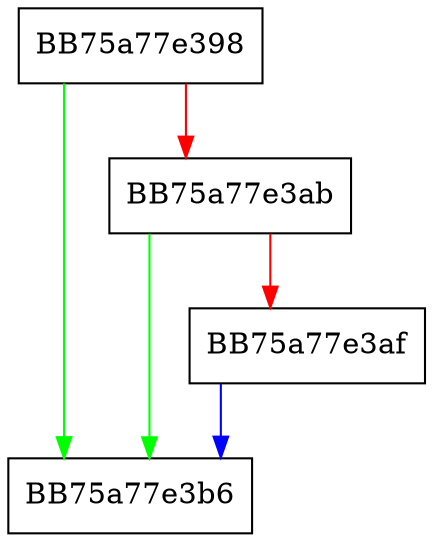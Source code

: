 digraph __scrt_release_startup_lock {
  node [shape="box"];
  graph [splines=ortho];
  BB75a77e398 -> BB75a77e3b6 [color="green"];
  BB75a77e398 -> BB75a77e3ab [color="red"];
  BB75a77e3ab -> BB75a77e3b6 [color="green"];
  BB75a77e3ab -> BB75a77e3af [color="red"];
  BB75a77e3af -> BB75a77e3b6 [color="blue"];
}